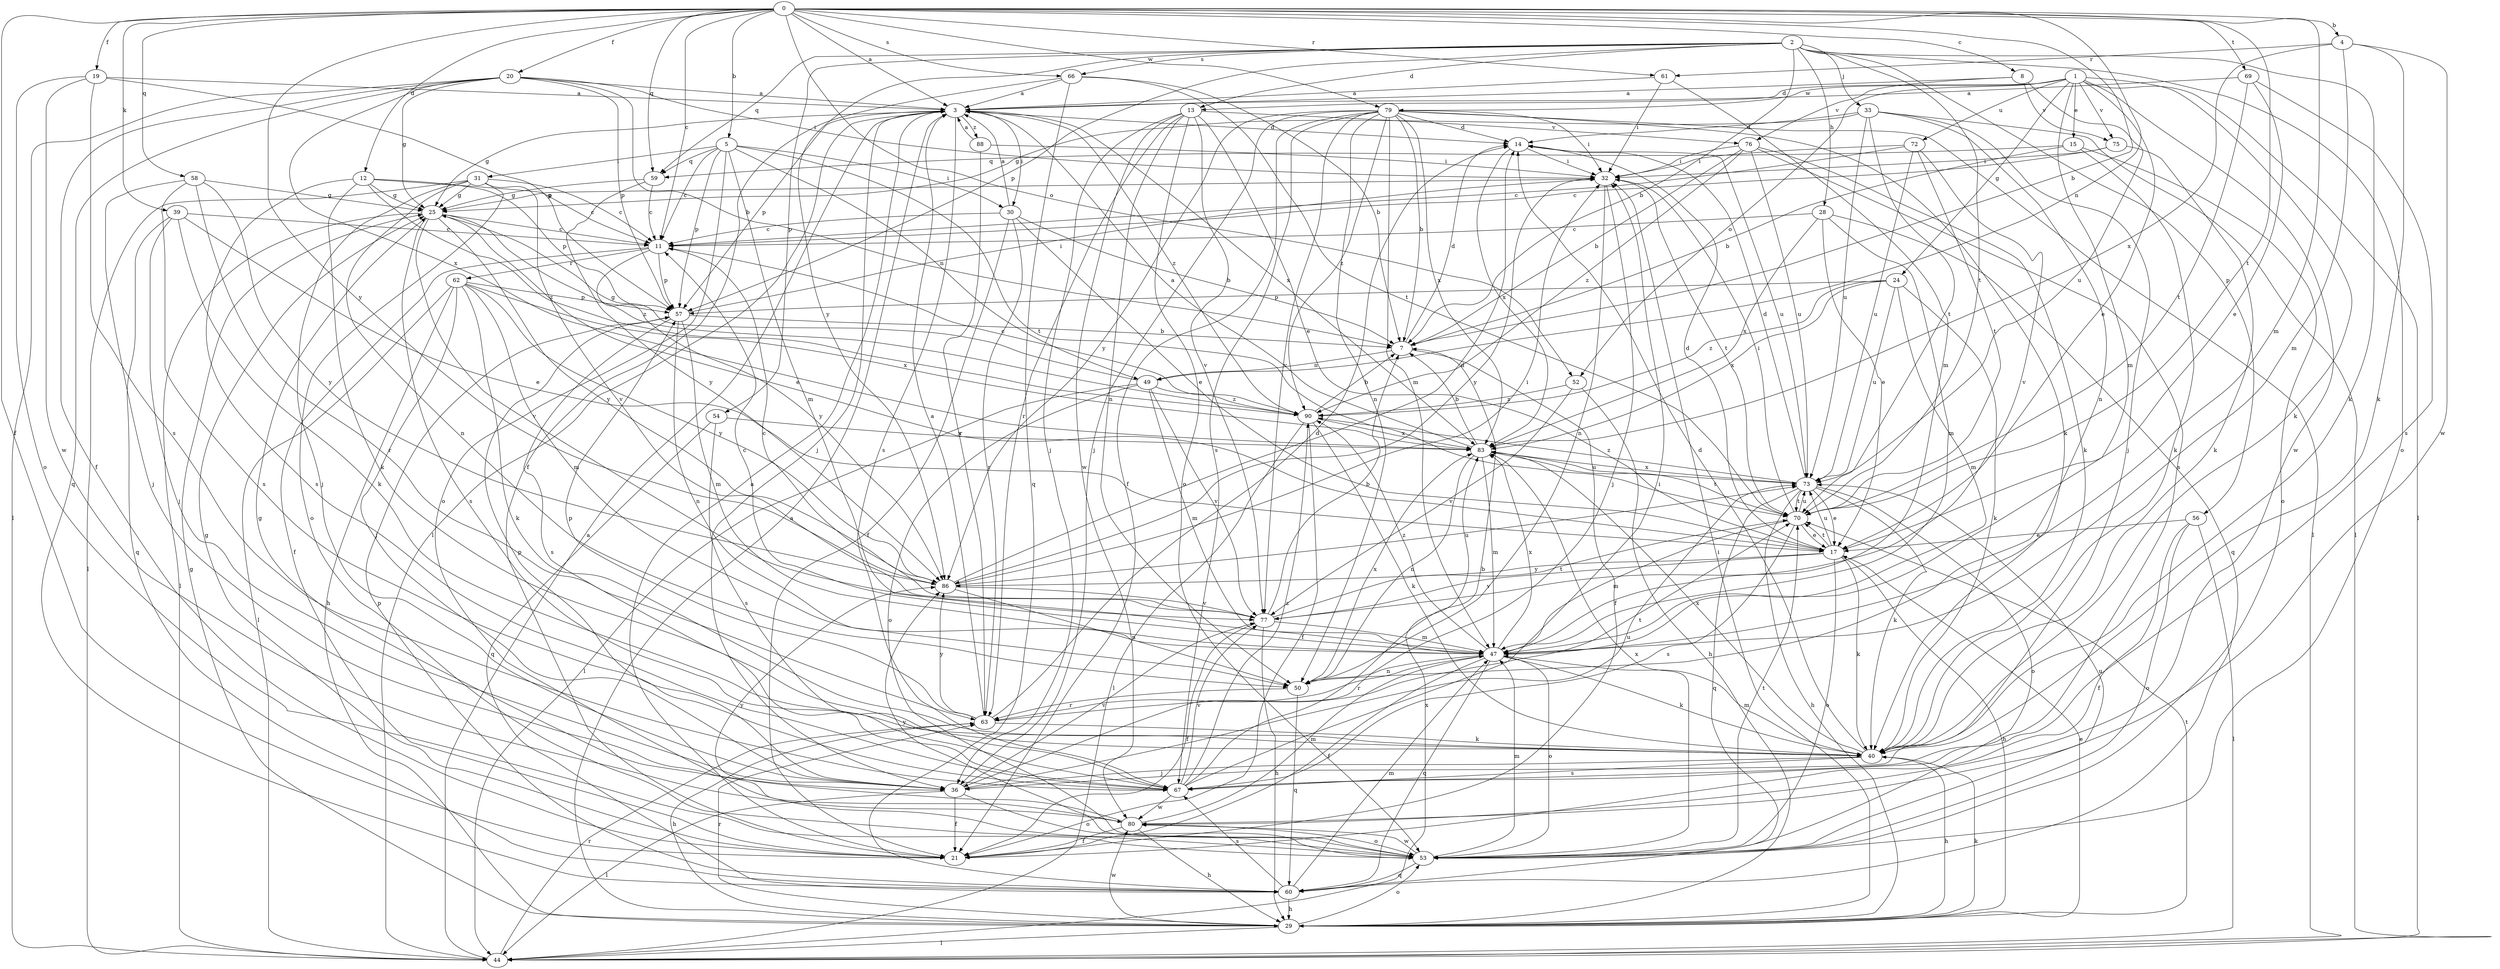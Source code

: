 strict digraph  {
0;
1;
2;
3;
4;
5;
7;
8;
11;
12;
13;
14;
15;
17;
19;
20;
21;
24;
25;
28;
29;
30;
31;
32;
33;
36;
39;
40;
44;
47;
49;
50;
52;
53;
54;
56;
57;
58;
59;
60;
61;
62;
63;
66;
67;
69;
70;
72;
73;
75;
76;
77;
79;
80;
83;
86;
88;
90;
0 -> 3  [label=a];
0 -> 4  [label=b];
0 -> 5  [label=b];
0 -> 7  [label=b];
0 -> 8  [label=c];
0 -> 11  [label=c];
0 -> 12  [label=d];
0 -> 19  [label=f];
0 -> 20  [label=f];
0 -> 21  [label=f];
0 -> 39  [label=k];
0 -> 47  [label=m];
0 -> 49  [label=n];
0 -> 52  [label=o];
0 -> 58  [label=q];
0 -> 59  [label=q];
0 -> 61  [label=r];
0 -> 66  [label=s];
0 -> 69  [label=t];
0 -> 70  [label=t];
0 -> 79  [label=w];
0 -> 86  [label=y];
1 -> 13  [label=d];
1 -> 15  [label=e];
1 -> 17  [label=e];
1 -> 24  [label=g];
1 -> 40  [label=k];
1 -> 44  [label=l];
1 -> 47  [label=m];
1 -> 52  [label=o];
1 -> 72  [label=u];
1 -> 75  [label=v];
1 -> 79  [label=w];
1 -> 80  [label=w];
2 -> 7  [label=b];
2 -> 13  [label=d];
2 -> 28  [label=h];
2 -> 33  [label=j];
2 -> 40  [label=k];
2 -> 53  [label=o];
2 -> 54  [label=p];
2 -> 56  [label=p];
2 -> 57  [label=p];
2 -> 59  [label=q];
2 -> 66  [label=s];
2 -> 70  [label=t];
2 -> 86  [label=y];
3 -> 14  [label=d];
3 -> 25  [label=g];
3 -> 30  [label=i];
3 -> 36  [label=j];
3 -> 44  [label=l];
3 -> 57  [label=p];
3 -> 67  [label=s];
3 -> 83  [label=x];
3 -> 88  [label=z];
3 -> 90  [label=z];
4 -> 40  [label=k];
4 -> 47  [label=m];
4 -> 61  [label=r];
4 -> 80  [label=w];
4 -> 83  [label=x];
5 -> 11  [label=c];
5 -> 30  [label=i];
5 -> 31  [label=i];
5 -> 47  [label=m];
5 -> 49  [label=n];
5 -> 53  [label=o];
5 -> 57  [label=p];
5 -> 59  [label=q];
5 -> 70  [label=t];
7 -> 14  [label=d];
7 -> 21  [label=f];
7 -> 49  [label=n];
8 -> 3  [label=a];
8 -> 73  [label=u];
8 -> 75  [label=v];
8 -> 76  [label=v];
11 -> 21  [label=f];
11 -> 57  [label=p];
11 -> 62  [label=r];
11 -> 86  [label=y];
12 -> 11  [label=c];
12 -> 25  [label=g];
12 -> 40  [label=k];
12 -> 57  [label=p];
12 -> 67  [label=s];
12 -> 90  [label=z];
13 -> 17  [label=e];
13 -> 36  [label=j];
13 -> 50  [label=n];
13 -> 53  [label=o];
13 -> 63  [label=r];
13 -> 76  [label=v];
13 -> 77  [label=v];
13 -> 80  [label=w];
14 -> 32  [label=i];
14 -> 73  [label=u];
14 -> 83  [label=x];
15 -> 7  [label=b];
15 -> 40  [label=k];
15 -> 53  [label=o];
15 -> 59  [label=q];
17 -> 14  [label=d];
17 -> 29  [label=h];
17 -> 40  [label=k];
17 -> 53  [label=o];
17 -> 70  [label=t];
17 -> 73  [label=u];
17 -> 77  [label=v];
17 -> 86  [label=y];
19 -> 3  [label=a];
19 -> 53  [label=o];
19 -> 57  [label=p];
19 -> 67  [label=s];
19 -> 80  [label=w];
20 -> 3  [label=a];
20 -> 7  [label=b];
20 -> 21  [label=f];
20 -> 25  [label=g];
20 -> 32  [label=i];
20 -> 44  [label=l];
20 -> 57  [label=p];
20 -> 60  [label=q];
20 -> 83  [label=x];
21 -> 3  [label=a];
21 -> 25  [label=g];
24 -> 40  [label=k];
24 -> 47  [label=m];
24 -> 57  [label=p];
24 -> 73  [label=u];
24 -> 83  [label=x];
24 -> 90  [label=z];
25 -> 11  [label=c];
25 -> 17  [label=e];
25 -> 44  [label=l];
25 -> 67  [label=s];
25 -> 77  [label=v];
25 -> 86  [label=y];
25 -> 90  [label=z];
28 -> 11  [label=c];
28 -> 17  [label=e];
28 -> 47  [label=m];
28 -> 60  [label=q];
28 -> 83  [label=x];
29 -> 3  [label=a];
29 -> 17  [label=e];
29 -> 25  [label=g];
29 -> 32  [label=i];
29 -> 40  [label=k];
29 -> 44  [label=l];
29 -> 53  [label=o];
29 -> 63  [label=r];
29 -> 70  [label=t];
29 -> 80  [label=w];
30 -> 3  [label=a];
30 -> 7  [label=b];
30 -> 11  [label=c];
30 -> 17  [label=e];
30 -> 21  [label=f];
30 -> 63  [label=r];
31 -> 11  [label=c];
31 -> 25  [label=g];
31 -> 36  [label=j];
31 -> 44  [label=l];
31 -> 50  [label=n];
31 -> 53  [label=o];
31 -> 77  [label=v];
32 -> 25  [label=g];
32 -> 36  [label=j];
32 -> 50  [label=n];
32 -> 70  [label=t];
32 -> 86  [label=y];
33 -> 14  [label=d];
33 -> 25  [label=g];
33 -> 36  [label=j];
33 -> 44  [label=l];
33 -> 50  [label=n];
33 -> 70  [label=t];
33 -> 73  [label=u];
36 -> 21  [label=f];
36 -> 44  [label=l];
36 -> 53  [label=o];
36 -> 57  [label=p];
36 -> 73  [label=u];
36 -> 77  [label=v];
39 -> 11  [label=c];
39 -> 17  [label=e];
39 -> 36  [label=j];
39 -> 40  [label=k];
39 -> 60  [label=q];
40 -> 14  [label=d];
40 -> 29  [label=h];
40 -> 36  [label=j];
40 -> 47  [label=m];
40 -> 67  [label=s];
40 -> 83  [label=x];
44 -> 3  [label=a];
44 -> 63  [label=r];
44 -> 83  [label=x];
47 -> 11  [label=c];
47 -> 21  [label=f];
47 -> 40  [label=k];
47 -> 50  [label=n];
47 -> 53  [label=o];
47 -> 60  [label=q];
47 -> 63  [label=r];
47 -> 83  [label=x];
47 -> 90  [label=z];
49 -> 25  [label=g];
49 -> 44  [label=l];
49 -> 47  [label=m];
49 -> 53  [label=o];
49 -> 77  [label=v];
49 -> 90  [label=z];
50 -> 60  [label=q];
50 -> 63  [label=r];
50 -> 83  [label=x];
52 -> 29  [label=h];
52 -> 77  [label=v];
52 -> 90  [label=z];
53 -> 47  [label=m];
53 -> 60  [label=q];
53 -> 70  [label=t];
53 -> 73  [label=u];
53 -> 80  [label=w];
53 -> 83  [label=x];
53 -> 86  [label=y];
54 -> 60  [label=q];
54 -> 67  [label=s];
54 -> 83  [label=x];
56 -> 17  [label=e];
56 -> 21  [label=f];
56 -> 44  [label=l];
56 -> 53  [label=o];
57 -> 7  [label=b];
57 -> 32  [label=i];
57 -> 47  [label=m];
57 -> 50  [label=n];
57 -> 67  [label=s];
58 -> 25  [label=g];
58 -> 36  [label=j];
58 -> 63  [label=r];
58 -> 67  [label=s];
58 -> 86  [label=y];
59 -> 11  [label=c];
59 -> 25  [label=g];
59 -> 86  [label=y];
60 -> 29  [label=h];
60 -> 47  [label=m];
60 -> 57  [label=p];
60 -> 67  [label=s];
61 -> 3  [label=a];
61 -> 32  [label=i];
61 -> 47  [label=m];
62 -> 29  [label=h];
62 -> 36  [label=j];
62 -> 40  [label=k];
62 -> 44  [label=l];
62 -> 47  [label=m];
62 -> 57  [label=p];
62 -> 83  [label=x];
62 -> 86  [label=y];
63 -> 3  [label=a];
63 -> 14  [label=d];
63 -> 29  [label=h];
63 -> 40  [label=k];
63 -> 57  [label=p];
63 -> 70  [label=t];
63 -> 86  [label=y];
66 -> 3  [label=a];
66 -> 7  [label=b];
66 -> 21  [label=f];
66 -> 60  [label=q];
66 -> 70  [label=t];
67 -> 7  [label=b];
67 -> 32  [label=i];
67 -> 77  [label=v];
67 -> 80  [label=w];
67 -> 90  [label=z];
69 -> 3  [label=a];
69 -> 17  [label=e];
69 -> 67  [label=s];
69 -> 70  [label=t];
70 -> 17  [label=e];
70 -> 32  [label=i];
70 -> 47  [label=m];
70 -> 67  [label=s];
70 -> 73  [label=u];
72 -> 11  [label=c];
72 -> 32  [label=i];
72 -> 70  [label=t];
72 -> 73  [label=u];
72 -> 77  [label=v];
73 -> 14  [label=d];
73 -> 17  [label=e];
73 -> 29  [label=h];
73 -> 40  [label=k];
73 -> 53  [label=o];
73 -> 60  [label=q];
73 -> 70  [label=t];
73 -> 83  [label=x];
73 -> 90  [label=z];
75 -> 11  [label=c];
75 -> 32  [label=i];
75 -> 40  [label=k];
76 -> 7  [label=b];
76 -> 32  [label=i];
76 -> 40  [label=k];
76 -> 67  [label=s];
76 -> 73  [label=u];
76 -> 90  [label=z];
77 -> 7  [label=b];
77 -> 11  [label=c];
77 -> 21  [label=f];
77 -> 29  [label=h];
77 -> 47  [label=m];
77 -> 70  [label=t];
79 -> 7  [label=b];
79 -> 14  [label=d];
79 -> 21  [label=f];
79 -> 32  [label=i];
79 -> 36  [label=j];
79 -> 40  [label=k];
79 -> 44  [label=l];
79 -> 47  [label=m];
79 -> 50  [label=n];
79 -> 67  [label=s];
79 -> 77  [label=v];
79 -> 83  [label=x];
79 -> 86  [label=y];
79 -> 90  [label=z];
80 -> 21  [label=f];
80 -> 25  [label=g];
80 -> 29  [label=h];
80 -> 47  [label=m];
80 -> 53  [label=o];
80 -> 86  [label=y];
83 -> 3  [label=a];
83 -> 7  [label=b];
83 -> 47  [label=m];
83 -> 50  [label=n];
83 -> 70  [label=t];
83 -> 73  [label=u];
86 -> 14  [label=d];
86 -> 32  [label=i];
86 -> 50  [label=n];
86 -> 73  [label=u];
86 -> 77  [label=v];
88 -> 3  [label=a];
88 -> 32  [label=i];
88 -> 63  [label=r];
90 -> 7  [label=b];
90 -> 11  [label=c];
90 -> 21  [label=f];
90 -> 40  [label=k];
90 -> 44  [label=l];
90 -> 83  [label=x];
}
